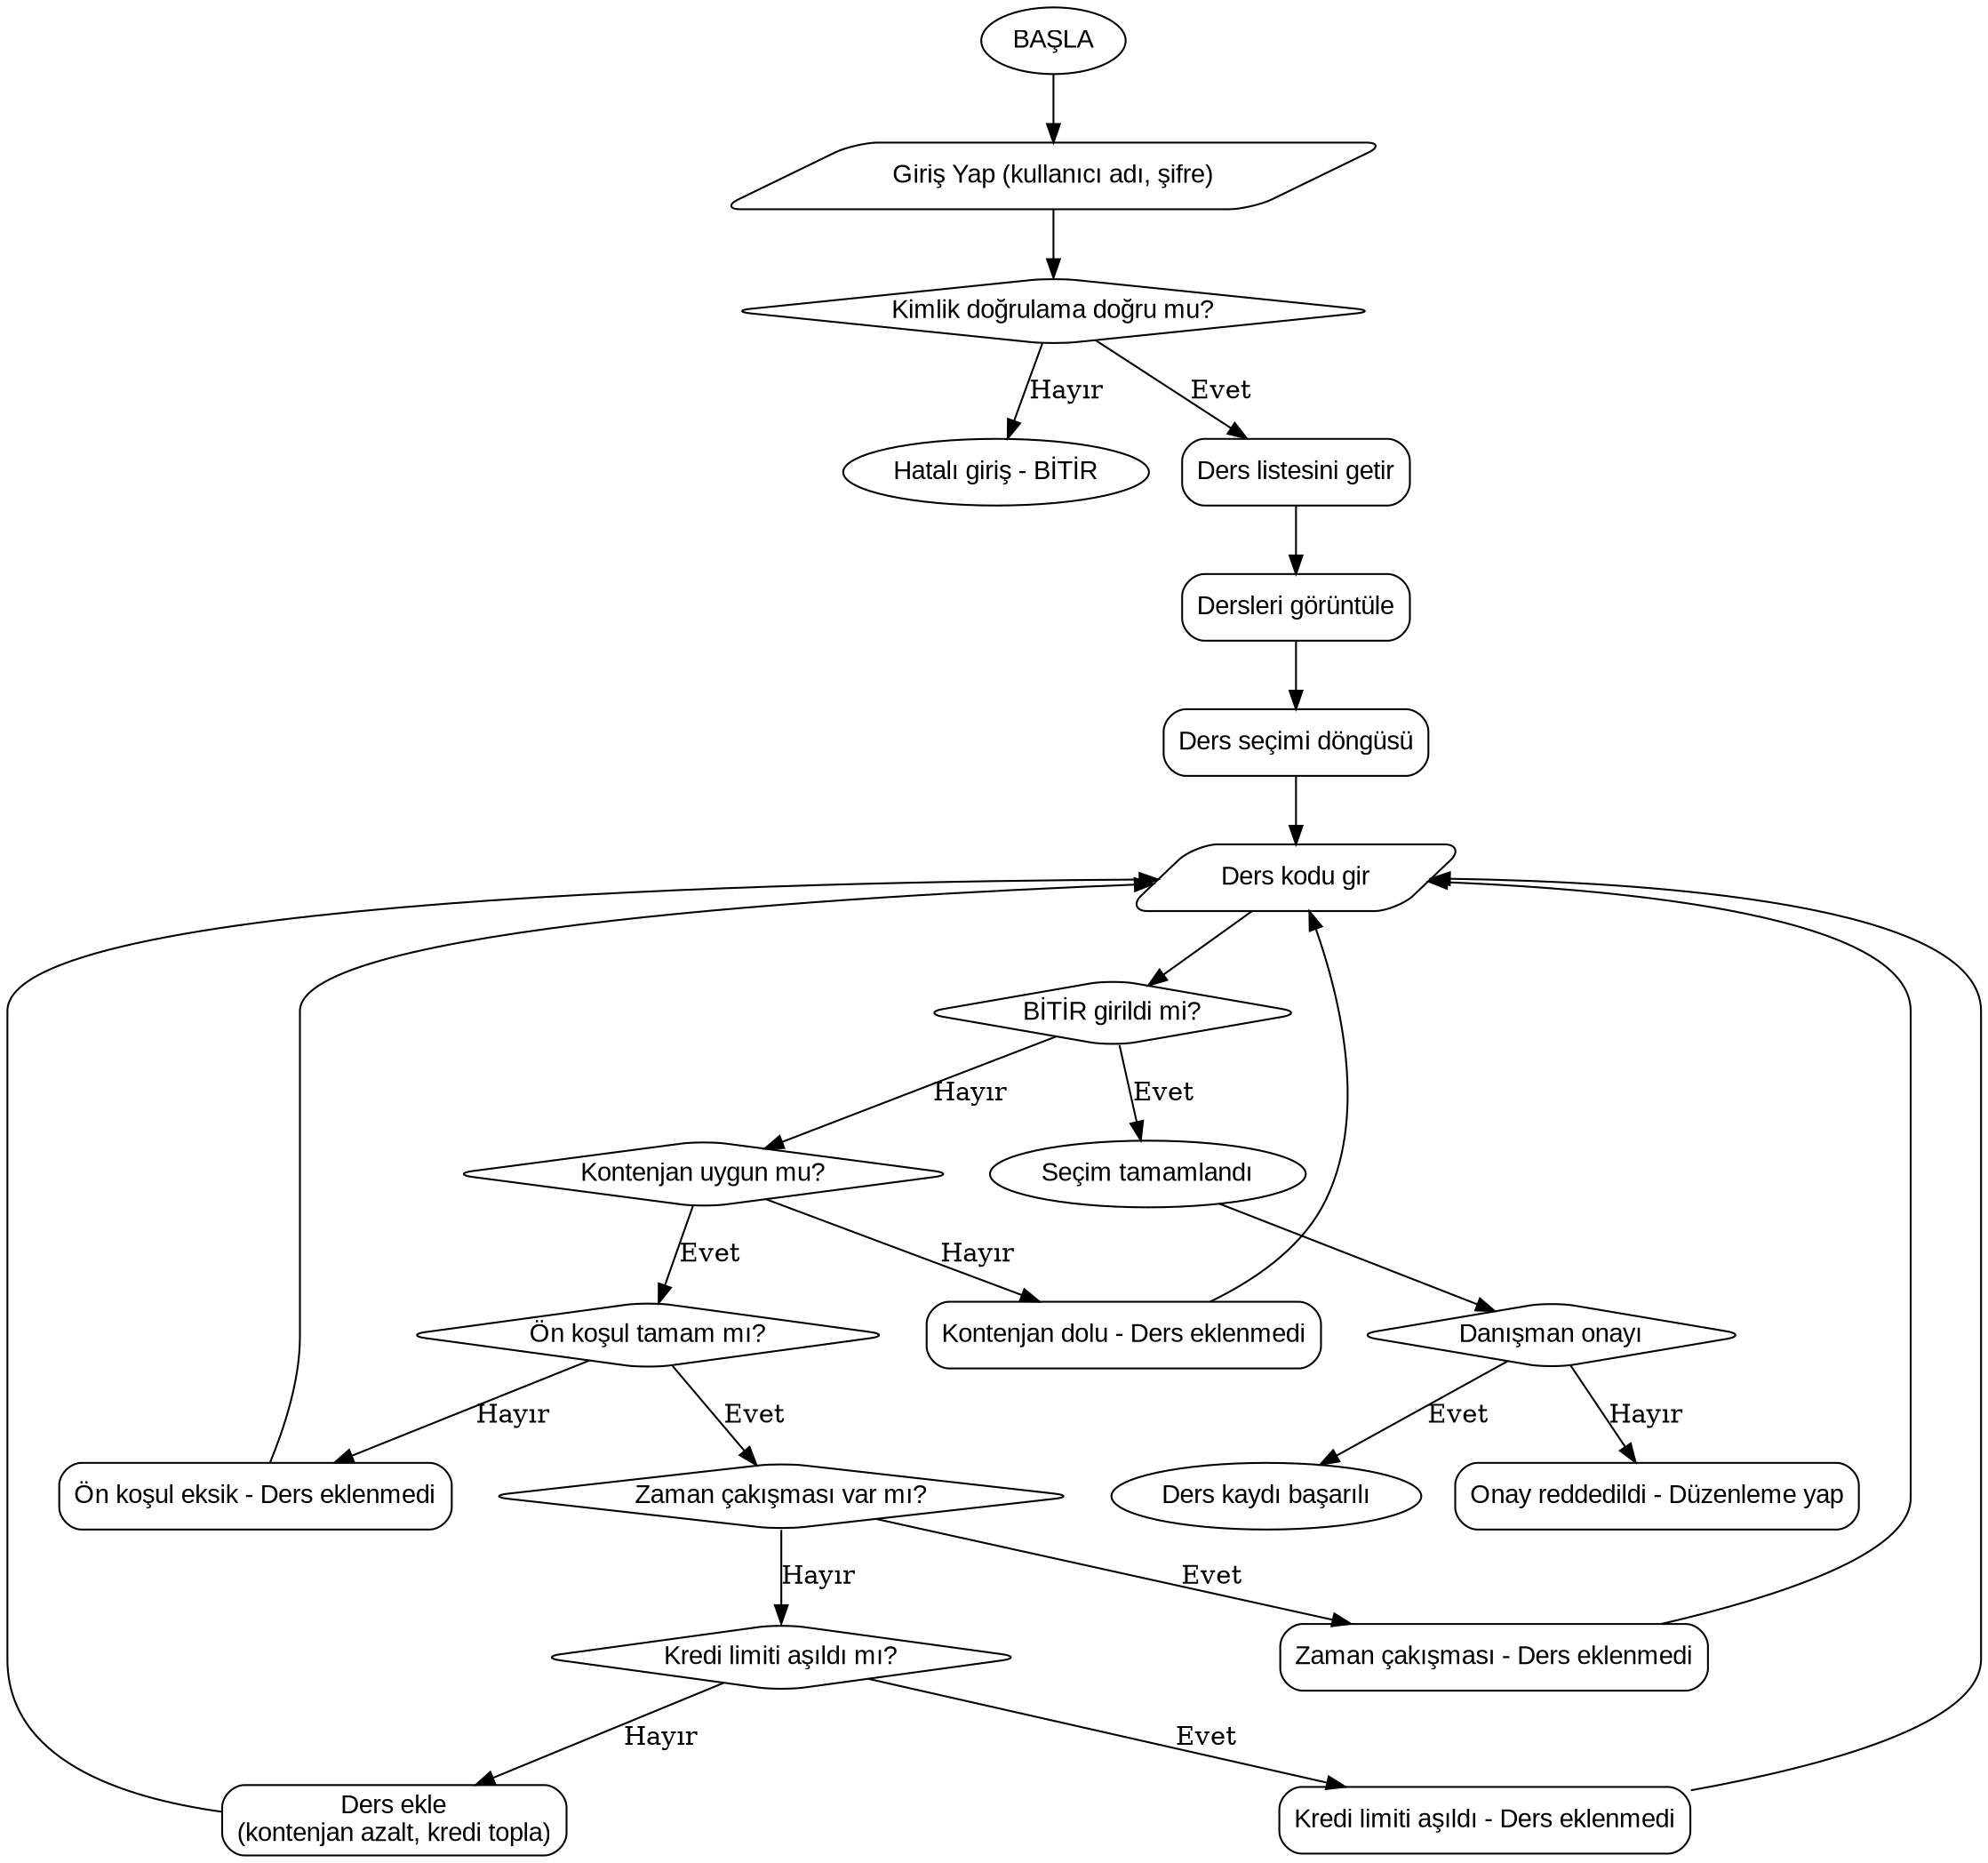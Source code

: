 digraph DersKayitSistemi {
    rankdir=TB;
    node [shape=box, style=rounded, fontname="Arial"];
    
    Start [label="BAŞLA", shape=oval];
    Login [label="Giriş Yap (kullanıcı adı, şifre)", shape=parallelogram];
    Auth [label="Kimlik doğrulama doğru mu?", shape=diamond];
    Fail [label="Hatalı giriş - BİTİR", shape=oval];
    
    DersList [label="Ders listesini getir", shape=box];
    ShowList [label="Dersleri görüntüle", shape=box];
    SelectLoop [label="Ders seçimi döngüsü", shape=box];
    DersGir [label="Ders kodu gir", shape=parallelogram];
    EndSelect [label="BİTİR girildi mi?", shape=diamond];
    ExitSelect [label="Seçim tamamlandı", shape=oval];
    
    Kontenjan [label="Kontenjan uygun mu?", shape=diamond];
    Onkosul [label="Ön koşul tamam mı?", shape=diamond];
    Zaman [label="Zaman çakışması var mı?", shape=diamond];
    Kredi [label="Kredi limiti aşıldı mı?", shape=diamond];
    
    AddCourse [label="Ders ekle\n(kontenjan azalt, kredi topla)", shape=box];
    KontenjanFull [label="Kontenjan dolu - Ders eklenmedi", shape=box];
    OnkosulFail [label="Ön koşul eksik - Ders eklenmedi", shape=box];
    ZamanFail [label="Zaman çakışması - Ders eklenmedi", shape=box];
    KrediFail [label="Kredi limiti aşıldı - Ders eklenmedi", shape=box];
    
    Danisman [label="Danışman onayı", shape=diamond];
    OnayOK [label="Ders kaydı başarılı", shape=oval];
    OnayFail [label="Onay reddedildi - Düzenleme yap", shape=box];

    # --- Akış bağlantıları ---
    Start -> Login -> Auth;
    Auth -> DersList [label="Evet"];
    Auth -> Fail [label="Hayır"];
    
    DersList -> ShowList -> SelectLoop -> DersGir -> EndSelect;
    EndSelect -> ExitSelect [label="Evet"];
    EndSelect -> Kontenjan [label="Hayır"];

    # Kontroller zinciri
    Kontenjan -> Onkosul [label="Evet"];
    Kontenjan -> KontenjanFull [label="Hayır"];
    
    Onkosul -> Zaman [label="Evet"];
    Onkosul -> OnkosulFail [label="Hayır"];
    
    Zaman -> Kredi [label="Hayır"];
    Zaman -> ZamanFail [label="Evet"];
    
    Kredi -> AddCourse [label="Hayır"];
    Kredi -> KrediFail [label="Evet"];
    
    AddCourse -> DersGir;
    KontenjanFull -> DersGir;
    OnkosulFail -> DersGir;
    ZamanFail -> DersGir;
    KrediFail -> DersGir;

    ExitSelect -> Danisman;
    Danisman -> OnayOK [label="Evet"];
    Danisman -> OnayFail [label="Hayır"];
}
